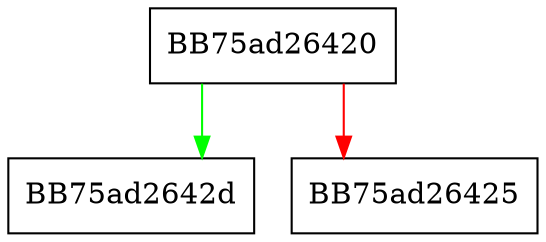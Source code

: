 digraph GetCountName {
  node [shape="box"];
  graph [splines=ortho];
  BB75ad26420 -> BB75ad2642d [color="green"];
  BB75ad26420 -> BB75ad26425 [color="red"];
}